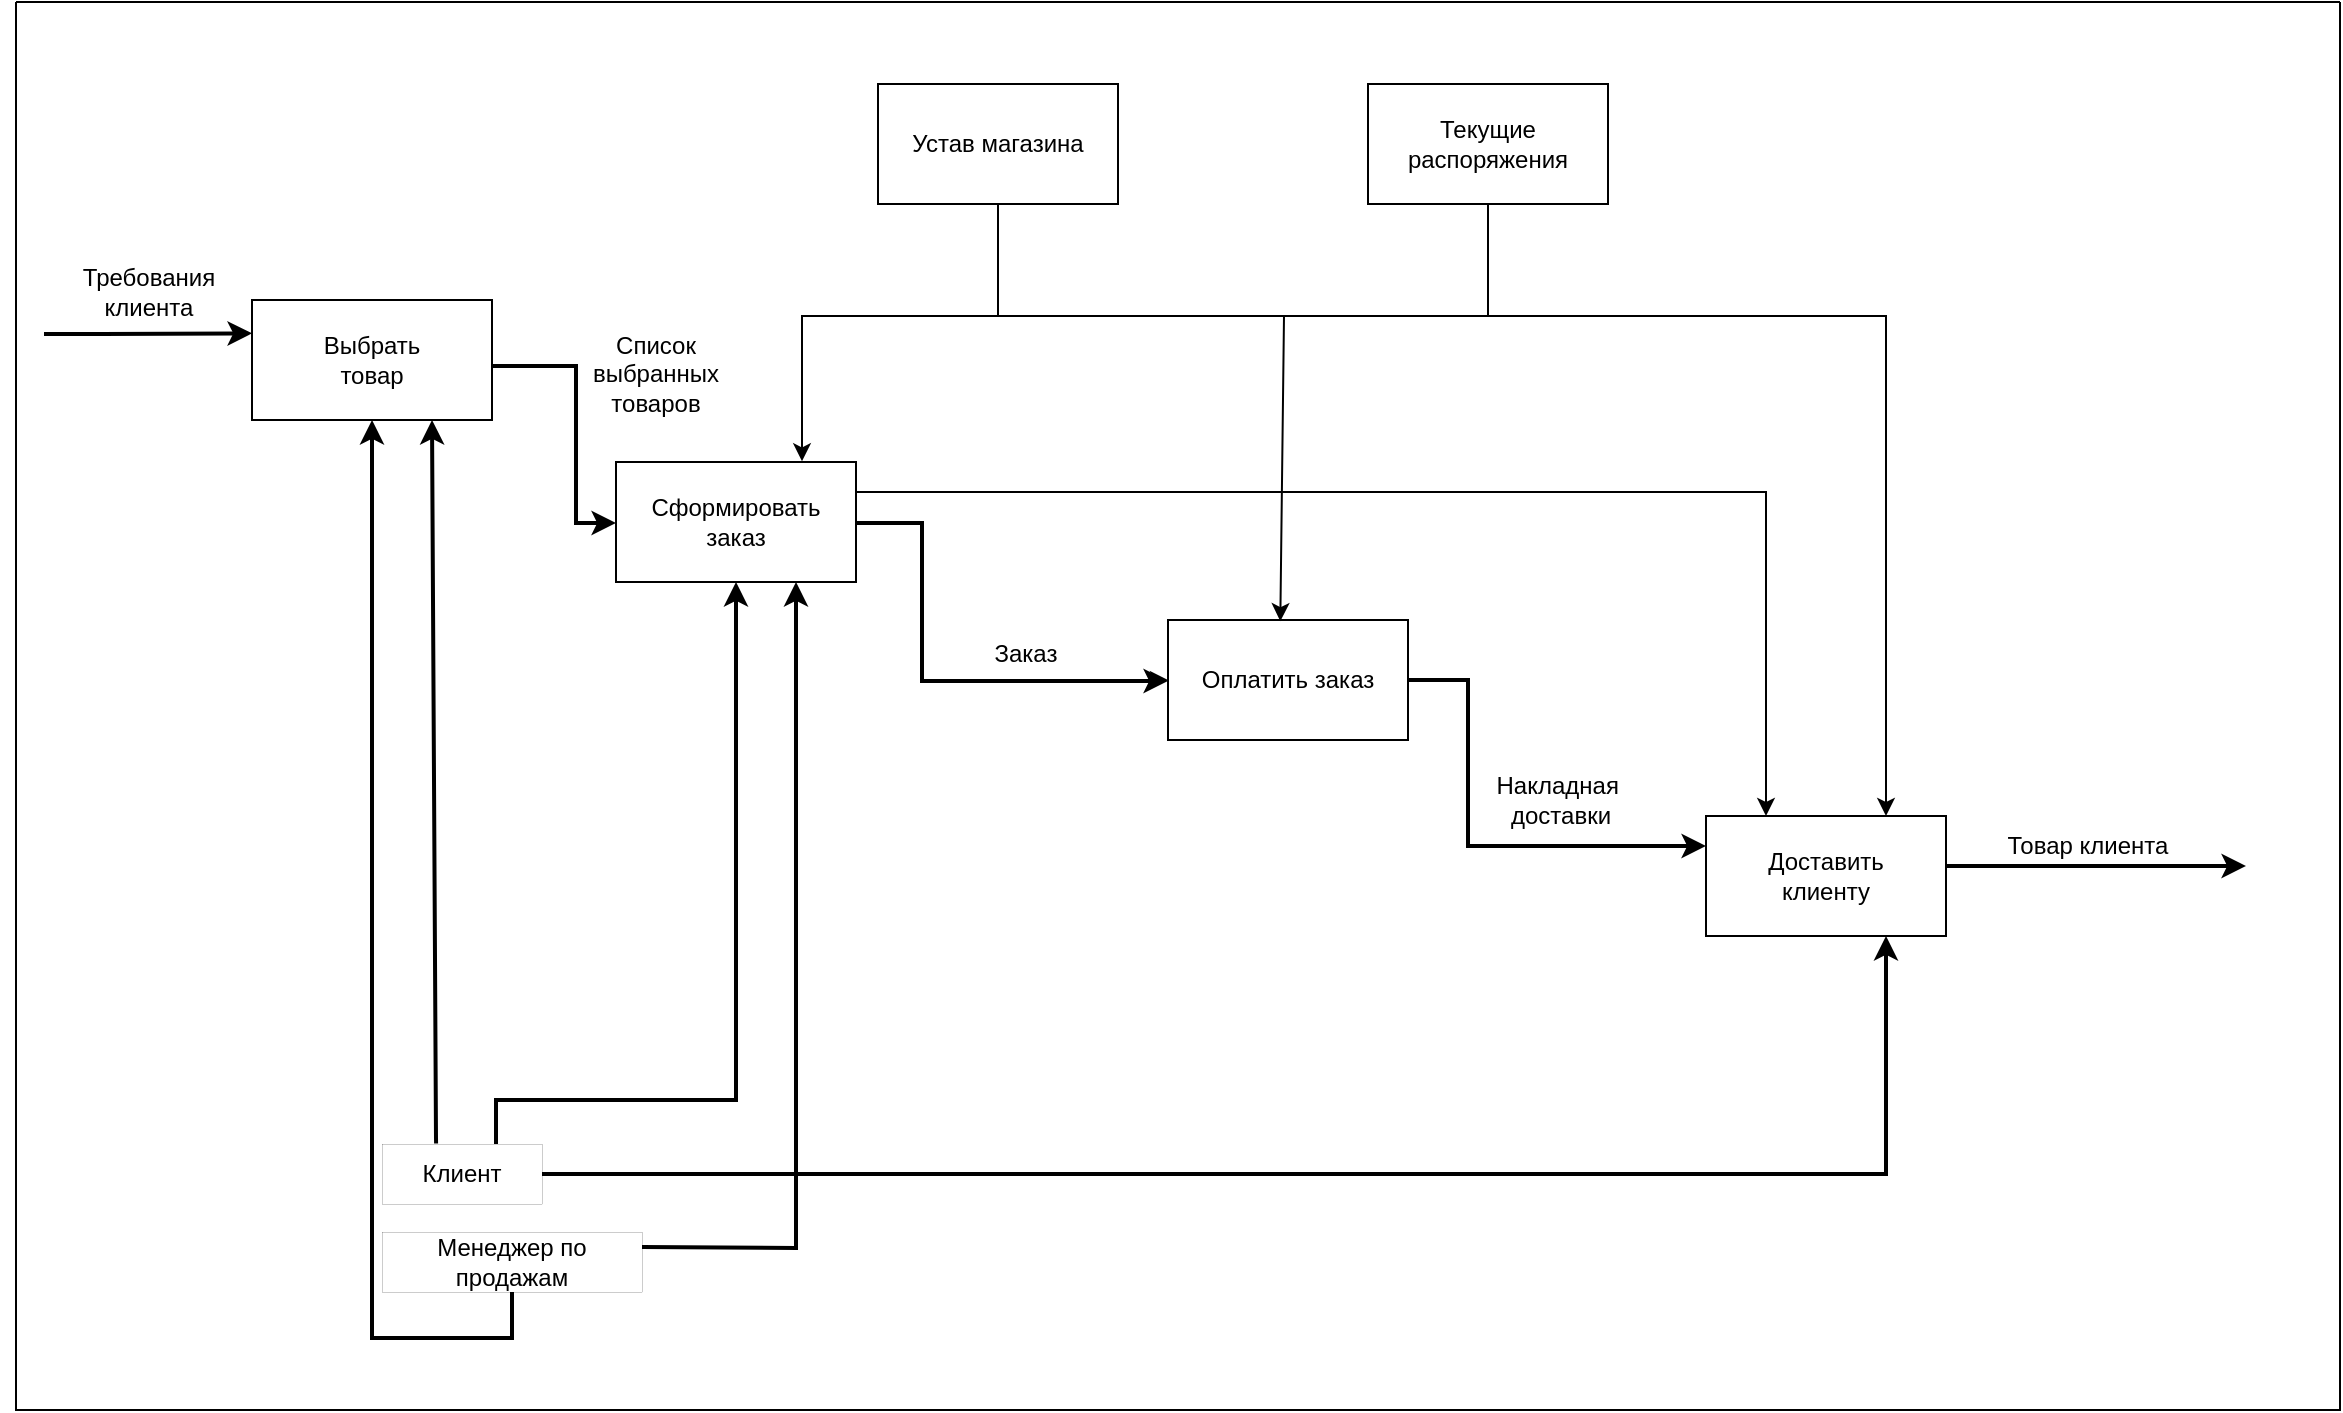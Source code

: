 <mxfile version="20.6.0" type="device"><diagram id="VPbmkYPjIbCvdr9ZGPaK" name="Страница 1"><mxGraphModel dx="1822" dy="1137" grid="0" gridSize="10" guides="1" tooltips="1" connect="1" arrows="1" fold="1" page="0" pageScale="1" pageWidth="827" pageHeight="1169" math="0" shadow="0"><root><mxCell id="0"/><mxCell id="1" parent="0"/><mxCell id="XSYBADVuLUfezzwAsqKa-1" value="" style="swimlane;startSize=0;rounded=0;" parent="1" vertex="1"><mxGeometry x="-142" y="-222" width="1162" height="704" as="geometry"><mxRectangle x="-142" y="-222" width="50" height="44" as="alternateBounds"/></mxGeometry></mxCell><mxCell id="XSYBADVuLUfezzwAsqKa-275" style="edgeStyle=orthogonalEdgeStyle;rounded=0;orthogonalLoop=1;jettySize=auto;html=1;entryX=0.75;entryY=1;entryDx=0;entryDy=0;strokeWidth=2;" parent="XSYBADVuLUfezzwAsqKa-1" source="XSYBADVuLUfezzwAsqKa-3" target="XSYBADVuLUfezzwAsqKa-95" edge="1"><mxGeometry relative="1" as="geometry"><mxPoint x="1900" y="850" as="targetPoint"/></mxGeometry></mxCell><mxCell id="SaHuT33S5q8X9UQD9NHG-1" style="edgeStyle=orthogonalEdgeStyle;rounded=0;orthogonalLoop=1;jettySize=auto;html=1;strokeWidth=2;" parent="XSYBADVuLUfezzwAsqKa-1" source="XSYBADVuLUfezzwAsqKa-3" target="XSYBADVuLUfezzwAsqKa-58" edge="1"><mxGeometry relative="1" as="geometry"><Array as="points"><mxPoint x="240" y="549"/><mxPoint x="360" y="549"/></Array><mxPoint x="240" y="570" as="sourcePoint"/></mxGeometry></mxCell><mxCell id="XSYBADVuLUfezzwAsqKa-3" value="Клиент" style="text;html=1;strokeColor=default;fillColor=none;align=center;verticalAlign=middle;whiteSpace=wrap;rounded=0;strokeWidth=0.1;" parent="XSYBADVuLUfezzwAsqKa-1" vertex="1"><mxGeometry x="183" y="571" width="80" height="30" as="geometry"/></mxCell><mxCell id="XSYBADVuLUfezzwAsqKa-12" value="" style="endArrow=classic;html=1;rounded=0;" parent="XSYBADVuLUfezzwAsqKa-1" target="XSYBADVuLUfezzwAsqKa-1" edge="1"><mxGeometry width="50" height="50" relative="1" as="geometry"><mxPoint y="130" as="sourcePoint"/><mxPoint x="50" y="80" as="targetPoint"/></mxGeometry></mxCell><mxCell id="XSYBADVuLUfezzwAsqKa-13" value="Выбрать&lt;br&gt;товар" style="rounded=0;whiteSpace=wrap;html=1;" parent="XSYBADVuLUfezzwAsqKa-1" vertex="1"><mxGeometry x="118" y="149" width="120" height="60" as="geometry"/></mxCell><mxCell id="XSYBADVuLUfezzwAsqKa-32" value="Просмотр и выбор автомобиля" style="rounded=0;whiteSpace=wrap;html=1;" parent="XSYBADVuLUfezzwAsqKa-1" vertex="1"><mxGeometry x="300" y="230" width="120" height="60" as="geometry"/></mxCell><mxCell id="XSYBADVuLUfezzwAsqKa-34" value="" style="endArrow=classic;html=1;rounded=0;entryX=0.75;entryY=1;entryDx=0;entryDy=0;strokeWidth=2;exitX=0.338;exitY=-0.009;exitDx=0;exitDy=0;exitPerimeter=0;" parent="XSYBADVuLUfezzwAsqKa-1" source="XSYBADVuLUfezzwAsqKa-3" target="XSYBADVuLUfezzwAsqKa-13" edge="1"><mxGeometry width="50" height="50" relative="1" as="geometry"><mxPoint x="210" y="569" as="sourcePoint"/><mxPoint x="580" y="460" as="targetPoint"/><Array as="points"><mxPoint x="210" y="568"/></Array></mxGeometry></mxCell><mxCell id="XSYBADVuLUfezzwAsqKa-38" value="Список выбранных товаров" style="text;html=1;strokeColor=none;fillColor=none;align=center;verticalAlign=middle;whiteSpace=wrap;rounded=0;" parent="XSYBADVuLUfezzwAsqKa-1" vertex="1"><mxGeometry x="280" y="160" width="80" height="52" as="geometry"/></mxCell><mxCell id="XSYBADVuLUfezzwAsqKa-58" value="Сформировать&lt;br&gt;заказ" style="rounded=0;whiteSpace=wrap;html=1;" parent="XSYBADVuLUfezzwAsqKa-1" vertex="1"><mxGeometry x="300" y="230" width="120" height="60" as="geometry"/></mxCell><mxCell id="XSYBADVuLUfezzwAsqKa-73" value="Менеджер по продажам" style="text;html=1;strokeColor=default;fillColor=none;align=center;verticalAlign=middle;whiteSpace=wrap;rounded=0;strokeWidth=0.1;" parent="XSYBADVuLUfezzwAsqKa-1" vertex="1"><mxGeometry x="183" y="615" width="130" height="30" as="geometry"/></mxCell><mxCell id="XSYBADVuLUfezzwAsqKa-86" value="" style="endArrow=classic;html=1;rounded=0;entryX=0.75;entryY=1;entryDx=0;entryDy=0;exitX=1;exitY=0.25;exitDx=0;exitDy=0;strokeWidth=2;" parent="XSYBADVuLUfezzwAsqKa-1" source="XSYBADVuLUfezzwAsqKa-73" target="XSYBADVuLUfezzwAsqKa-58" edge="1"><mxGeometry width="50" height="50" relative="1" as="geometry"><mxPoint x="876" y="935" as="sourcePoint"/><mxPoint x="905" y="450" as="targetPoint"/><Array as="points"><mxPoint x="390" y="623"/></Array></mxGeometry></mxCell><mxCell id="XSYBADVuLUfezzwAsqKa-95" value="Доставить&lt;br&gt;клиенту" style="rounded=0;whiteSpace=wrap;html=1;" parent="XSYBADVuLUfezzwAsqKa-1" vertex="1"><mxGeometry x="845" y="407" width="120" height="60" as="geometry"/></mxCell><mxCell id="XSYBADVuLUfezzwAsqKa-107" style="edgeStyle=orthogonalEdgeStyle;rounded=0;orthogonalLoop=1;jettySize=auto;html=1;entryX=0;entryY=0.25;entryDx=0;entryDy=0;strokeWidth=2;" parent="XSYBADVuLUfezzwAsqKa-1" source="XSYBADVuLUfezzwAsqKa-104" target="XSYBADVuLUfezzwAsqKa-95" edge="1"><mxGeometry relative="1" as="geometry"><Array as="points"><mxPoint x="726" y="339"/><mxPoint x="726" y="422"/></Array></mxGeometry></mxCell><mxCell id="XSYBADVuLUfezzwAsqKa-104" value="Оплатить заказ" style="rounded=0;whiteSpace=wrap;html=1;" parent="XSYBADVuLUfezzwAsqKa-1" vertex="1"><mxGeometry x="576" y="309" width="120" height="60" as="geometry"/></mxCell><mxCell id="XSYBADVuLUfezzwAsqKa-105" value="" style="endArrow=classic;html=1;rounded=0;exitX=1;exitY=0.5;exitDx=0;exitDy=0;entryX=0;entryY=0.5;entryDx=0;entryDy=0;" parent="XSYBADVuLUfezzwAsqKa-1" target="XSYBADVuLUfezzwAsqKa-104" edge="1"><mxGeometry width="50" height="50" relative="1" as="geometry"><mxPoint x="420" y="260" as="sourcePoint"/><mxPoint x="450" y="340" as="targetPoint"/><Array as="points"><mxPoint x="453" y="260"/><mxPoint x="453" y="339"/></Array></mxGeometry></mxCell><mxCell id="XSYBADVuLUfezzwAsqKa-106" value="Заказ" style="text;html=1;strokeColor=none;fillColor=none;align=center;verticalAlign=middle;whiteSpace=wrap;rounded=0;" parent="XSYBADVuLUfezzwAsqKa-1" vertex="1"><mxGeometry x="457" y="309" width="96" height="33" as="geometry"/></mxCell><mxCell id="XSYBADVuLUfezzwAsqKa-109" value="" style="endArrow=classic;html=1;rounded=0;entryX=0.25;entryY=0;entryDx=0;entryDy=0;exitX=1;exitY=0.25;exitDx=0;exitDy=0;" parent="XSYBADVuLUfezzwAsqKa-1" source="XSYBADVuLUfezzwAsqKa-58" target="XSYBADVuLUfezzwAsqKa-95" edge="1"><mxGeometry width="50" height="50" relative="1" as="geometry"><mxPoint x="450" y="240" as="sourcePoint"/><mxPoint x="590" y="240" as="targetPoint"/><Array as="points"><mxPoint x="875" y="245"/></Array></mxGeometry></mxCell><mxCell id="XSYBADVuLUfezzwAsqKa-137" value="" style="endArrow=classic;html=1;rounded=0;exitX=1;exitY=0.5;exitDx=0;exitDy=0;strokeWidth=2;" parent="XSYBADVuLUfezzwAsqKa-1" edge="1"><mxGeometry width="50" height="50" relative="1" as="geometry"><mxPoint x="965" y="432" as="sourcePoint"/><mxPoint x="1115" y="432" as="targetPoint"/></mxGeometry></mxCell><mxCell id="XSYBADVuLUfezzwAsqKa-138" value="Товар клиента" style="text;html=1;strokeColor=none;fillColor=none;align=center;verticalAlign=middle;whiteSpace=wrap;rounded=0;" parent="XSYBADVuLUfezzwAsqKa-1" vertex="1"><mxGeometry x="986" y="407" width="100" height="30" as="geometry"/></mxCell><mxCell id="3vuvZFJiijCkjYVJ_zTj-1" value="" style="endArrow=classic;html=1;rounded=0;entryX=0;entryY=0.278;entryDx=0;entryDy=0;entryPerimeter=0;strokeWidth=2;" parent="XSYBADVuLUfezzwAsqKa-1" target="XSYBADVuLUfezzwAsqKa-13" edge="1"><mxGeometry width="50" height="50" relative="1" as="geometry"><mxPoint x="14" y="166" as="sourcePoint"/><mxPoint x="105" y="214.0" as="targetPoint"/><Array as="points"><mxPoint x="43" y="166"/></Array></mxGeometry></mxCell><mxCell id="3vuvZFJiijCkjYVJ_zTj-5" value="Требования &lt;br&gt;клиента" style="text;html=1;align=center;verticalAlign=middle;resizable=0;points=[];autosize=1;strokeColor=none;fillColor=none;" parent="XSYBADVuLUfezzwAsqKa-1" vertex="1"><mxGeometry x="24" y="124" width="84" height="41" as="geometry"/></mxCell><mxCell id="3vuvZFJiijCkjYVJ_zTj-10" style="edgeStyle=orthogonalEdgeStyle;rounded=0;orthogonalLoop=1;jettySize=auto;html=1;exitX=0.5;exitY=1;exitDx=0;exitDy=0;strokeWidth=2;" parent="XSYBADVuLUfezzwAsqKa-1" source="XSYBADVuLUfezzwAsqKa-73" target="XSYBADVuLUfezzwAsqKa-13" edge="1"><mxGeometry relative="1" as="geometry"><mxPoint x="903" y="968" as="sourcePoint"/><mxPoint x="482" y="370" as="targetPoint"/><Array as="points"><mxPoint x="248" y="668"/><mxPoint x="178" y="668"/></Array></mxGeometry></mxCell><mxCell id="3vuvZFJiijCkjYVJ_zTj-45" value="Накладная&amp;nbsp;&lt;br&gt;доставки" style="text;html=1;align=center;verticalAlign=middle;resizable=0;points=[];autosize=1;strokeColor=none;fillColor=none;" parent="XSYBADVuLUfezzwAsqKa-1" vertex="1"><mxGeometry x="730" y="378" width="83" height="41" as="geometry"/></mxCell><mxCell id="3vuvZFJiijCkjYVJ_zTj-48" value="" style="endArrow=classic;html=1;rounded=0;entryX=0;entryY=0.5;entryDx=0;entryDy=0;strokeWidth=2;exitX=1;exitY=0.55;exitDx=0;exitDy=0;exitPerimeter=0;" parent="XSYBADVuLUfezzwAsqKa-1" source="XSYBADVuLUfezzwAsqKa-13" edge="1"><mxGeometry width="50" height="50" relative="1" as="geometry"><mxPoint x="237" y="181" as="sourcePoint"/><mxPoint x="300" y="260.5" as="targetPoint"/><Array as="points"><mxPoint x="280" y="182"/><mxPoint x="280" y="260.5"/></Array></mxGeometry></mxCell><mxCell id="3vuvZFJiijCkjYVJ_zTj-50" value="" style="endArrow=classic;html=1;rounded=0;exitX=1;exitY=0.5;exitDx=0;exitDy=0;entryX=0;entryY=0.5;entryDx=0;entryDy=0;strokeWidth=2;" parent="XSYBADVuLUfezzwAsqKa-1" edge="1"><mxGeometry width="50" height="50" relative="1" as="geometry"><mxPoint x="420" y="260.5" as="sourcePoint"/><mxPoint x="576.0" y="339.5" as="targetPoint"/><Array as="points"><mxPoint x="453" y="260.5"/><mxPoint x="453" y="339.5"/></Array></mxGeometry></mxCell><mxCell id="SpjPWeWwxdevqjQK8NGw-1" value="Устав магазина" style="rounded=0;whiteSpace=wrap;html=1;" vertex="1" parent="XSYBADVuLUfezzwAsqKa-1"><mxGeometry x="431" y="41" width="120" height="60" as="geometry"/></mxCell><mxCell id="SpjPWeWwxdevqjQK8NGw-29" value="Текущие распоряжения" style="rounded=0;whiteSpace=wrap;html=1;" vertex="1" parent="XSYBADVuLUfezzwAsqKa-1"><mxGeometry x="676" y="41" width="120" height="60" as="geometry"/></mxCell><mxCell id="SpjPWeWwxdevqjQK8NGw-31" value="" style="endArrow=classic;html=1;rounded=0;entryX=0.775;entryY=-0.006;entryDx=0;entryDy=0;entryPerimeter=0;" edge="1" parent="XSYBADVuLUfezzwAsqKa-1" target="XSYBADVuLUfezzwAsqKa-58"><mxGeometry width="50" height="50" relative="1" as="geometry"><mxPoint x="491" y="157" as="sourcePoint"/><mxPoint x="393" y="228" as="targetPoint"/><Array as="points"><mxPoint x="393" y="157"/></Array></mxGeometry></mxCell><mxCell id="SpjPWeWwxdevqjQK8NGw-32" value="" style="endArrow=classic;html=1;rounded=0;exitX=0.5;exitY=1;exitDx=0;exitDy=0;entryX=0.468;entryY=0.01;entryDx=0;entryDy=0;entryPerimeter=0;" edge="1" parent="XSYBADVuLUfezzwAsqKa-1" source="SpjPWeWwxdevqjQK8NGw-1" target="XSYBADVuLUfezzwAsqKa-104"><mxGeometry width="50" height="50" relative="1" as="geometry"><mxPoint x="539.64" y="135.0" as="sourcePoint"/><mxPoint x="491" y="301" as="targetPoint"/><Array as="points"><mxPoint x="491" y="157"/><mxPoint x="634" y="157"/></Array></mxGeometry></mxCell><mxCell id="SpjPWeWwxdevqjQK8NGw-33" value="" style="endArrow=classic;html=1;rounded=0;entryX=0.75;entryY=0;entryDx=0;entryDy=0;" edge="1" parent="XSYBADVuLUfezzwAsqKa-1" target="XSYBADVuLUfezzwAsqKa-95"><mxGeometry width="50" height="50" relative="1" as="geometry"><mxPoint x="633" y="157" as="sourcePoint"/><mxPoint x="593.64" y="234.22" as="targetPoint"/><Array as="points"><mxPoint x="935" y="157"/></Array></mxGeometry></mxCell><mxCell id="SpjPWeWwxdevqjQK8NGw-36" value="" style="endArrow=none;html=1;rounded=0;entryX=0.5;entryY=1;entryDx=0;entryDy=0;" edge="1" parent="1" target="SpjPWeWwxdevqjQK8NGw-29"><mxGeometry width="50" height="50" relative="1" as="geometry"><mxPoint x="594" y="-65" as="sourcePoint"/><mxPoint x="534" y="-8" as="targetPoint"/></mxGeometry></mxCell></root></mxGraphModel></diagram></mxfile>